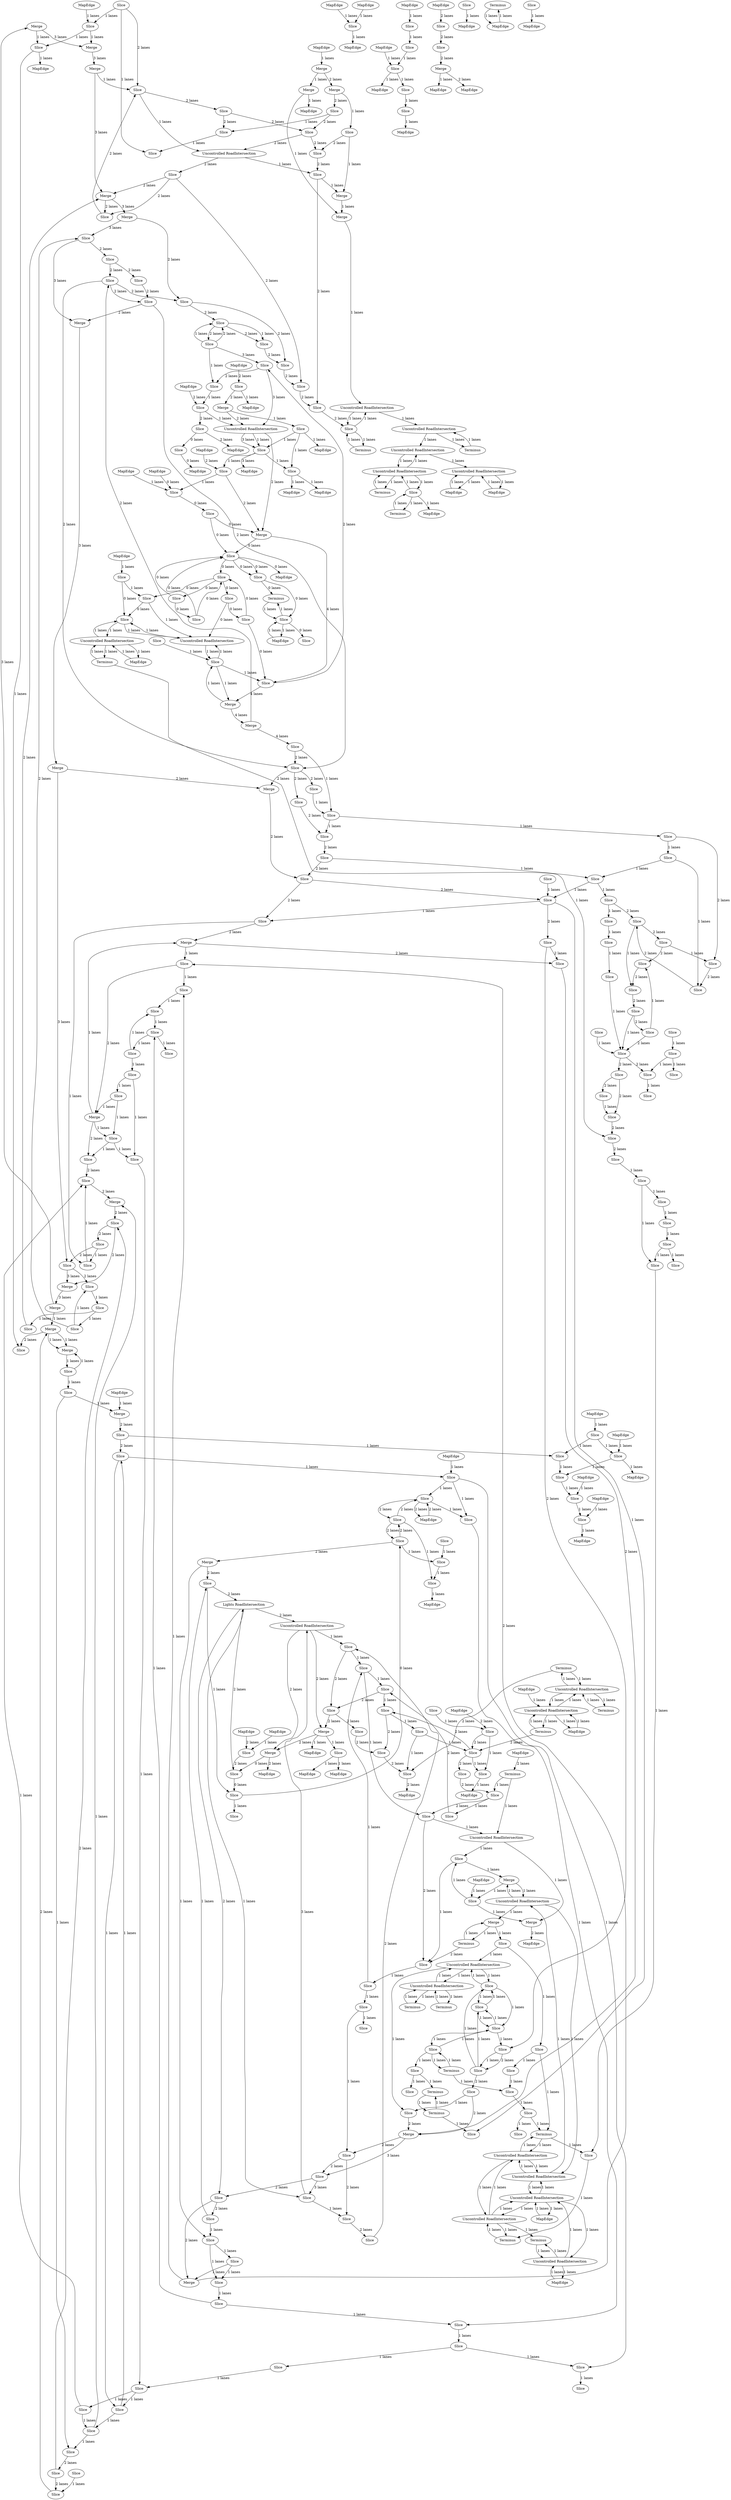 digraph {
    0 [ label = "Merge" ]
    1 [ label = "MapEdge" ]
    2 [ label = "Merge" ]
    3 [ label = "Lights RoadIntersection" ]
    4 [ label = "Merge" ]
    5 [ label = "Merge" ]
    6 [ label = "Merge" ]
    7 [ label = "Slice" ]
    8 [ label = "MapEdge" ]
    9 [ label = "Uncontrolled RoadIntersection" ]
    10 [ label = "Slice" ]
    11 [ label = "Terminus" ]
    12 [ label = "Uncontrolled RoadIntersection" ]
    13 [ label = "Merge" ]
    14 [ label = "MapEdge" ]
    15 [ label = "MapEdge" ]
    16 [ label = "MapEdge" ]
    17 [ label = "Terminus" ]
    18 [ label = "MapEdge" ]
    19 [ label = "Slice" ]
    20 [ label = "Slice" ]
    21 [ label = "MapEdge" ]
    22 [ label = "Merge" ]
    23 [ label = "Uncontrolled RoadIntersection" ]
    24 [ label = "MapEdge" ]
    25 [ label = "Merge" ]
    26 [ label = "Slice" ]
    27 [ label = "MapEdge" ]
    28 [ label = "Slice" ]
    29 [ label = "Merge" ]
    30 [ label = "Terminus" ]
    31 [ label = "Merge" ]
    32 [ label = "Slice" ]
    33 [ label = "Uncontrolled RoadIntersection" ]
    34 [ label = "Terminus" ]
    35 [ label = "Merge" ]
    36 [ label = "Merge" ]
    37 [ label = "Uncontrolled RoadIntersection" ]
    38 [ label = "Terminus" ]
    39 [ label = "Uncontrolled RoadIntersection" ]
    40 [ label = "Terminus" ]
    41 [ label = "Merge" ]
    42 [ label = "Slice" ]
    43 [ label = "Slice" ]
    44 [ label = "Merge" ]
    45 [ label = "Terminus" ]
    46 [ label = "MapEdge" ]
    47 [ label = "Uncontrolled RoadIntersection" ]
    48 [ label = "Merge" ]
    49 [ label = "Slice" ]
    50 [ label = "Slice" ]
    51 [ label = "Merge" ]
    52 [ label = "Slice" ]
    53 [ label = "Slice" ]
    54 [ label = "Merge" ]
    55 [ label = "Slice" ]
    56 [ label = "Merge" ]
    57 [ label = "Merge" ]
    58 [ label = "Slice" ]
    59 [ label = "MapEdge" ]
    60 [ label = "MapEdge" ]
    61 [ label = "MapEdge" ]
    62 [ label = "Slice" ]
    63 [ label = "Slice" ]
    64 [ label = "Slice" ]
    65 [ label = "Slice" ]
    66 [ label = "Merge" ]
    67 [ label = "Merge" ]
    68 [ label = "MapEdge" ]
    69 [ label = "Slice" ]
    70 [ label = "Slice" ]
    71 [ label = "Slice" ]
    72 [ label = "Slice" ]
    73 [ label = "Slice" ]
    74 [ label = "Uncontrolled RoadIntersection" ]
    75 [ label = "Uncontrolled RoadIntersection" ]
    76 [ label = "Uncontrolled RoadIntersection" ]
    77 [ label = "Terminus" ]
    78 [ label = "MapEdge" ]
    79 [ label = "Slice" ]
    80 [ label = "Slice" ]
    81 [ label = "MapEdge" ]
    82 [ label = "Terminus" ]
    83 [ label = "MapEdge" ]
    84 [ label = "Uncontrolled RoadIntersection" ]
    85 [ label = "Terminus" ]
    86 [ label = "Uncontrolled RoadIntersection" ]
    87 [ label = "MapEdge" ]
    88 [ label = "Merge" ]
    89 [ label = "MapEdge" ]
    90 [ label = "MapEdge" ]
    91 [ label = "Slice" ]
    92 [ label = "Slice" ]
    93 [ label = "Slice" ]
    94 [ label = "Uncontrolled RoadIntersection" ]
    95 [ label = "Slice" ]
    96 [ label = "MapEdge" ]
    97 [ label = "Slice" ]
    98 [ label = "Slice" ]
    99 [ label = "MapEdge" ]
    100 [ label = "Slice" ]
    101 [ label = "Slice" ]
    102 [ label = "Slice" ]
    103 [ label = "Slice" ]
    104 [ label = "Slice" ]
    105 [ label = "Slice" ]
    106 [ label = "Merge" ]
    107 [ label = "Merge" ]
    108 [ label = "Slice" ]
    109 [ label = "Slice" ]
    110 [ label = "Slice" ]
    111 [ label = "Slice" ]
    112 [ label = "Slice" ]
    113 [ label = "Slice" ]
    114 [ label = "Slice" ]
    115 [ label = "Slice" ]
    116 [ label = "Slice" ]
    117 [ label = "Slice" ]
    118 [ label = "MapEdge" ]
    119 [ label = "MapEdge" ]
    120 [ label = "Slice" ]
    121 [ label = "MapEdge" ]
    122 [ label = "Merge" ]
    123 [ label = "Merge" ]
    124 [ label = "Terminus" ]
    125 [ label = "Slice" ]
    126 [ label = "Slice" ]
    127 [ label = "MapEdge" ]
    128 [ label = "MapEdge" ]
    129 [ label = "Slice" ]
    130 [ label = "Slice" ]
    131 [ label = "Slice" ]
    132 [ label = "MapEdge" ]
    133 [ label = "MapEdge" ]
    134 [ label = "Slice" ]
    135 [ label = "Slice" ]
    136 [ label = "Slice" ]
    137 [ label = "Slice" ]
    138 [ label = "Uncontrolled RoadIntersection" ]
    139 [ label = "MapEdge" ]
    140 [ label = "Terminus" ]
    141 [ label = "MapEdge" ]
    142 [ label = "Slice" ]
    143 [ label = "Slice" ]
    144 [ label = "Slice" ]
    145 [ label = "MapEdge" ]
    146 [ label = "MapEdge" ]
    147 [ label = "Slice" ]
    148 [ label = "Slice" ]
    149 [ label = "Slice" ]
    150 [ label = "MapEdge" ]
    151 [ label = "Slice" ]
    152 [ label = "Terminus" ]
    153 [ label = "MapEdge" ]
    154 [ label = "Uncontrolled RoadIntersection" ]
    155 [ label = "Uncontrolled RoadIntersection" ]
    156 [ label = "Slice" ]
    157 [ label = "Slice" ]
    158 [ label = "Slice" ]
    159 [ label = "Slice" ]
    160 [ label = "Slice" ]
    161 [ label = "Slice" ]
    162 [ label = "Slice" ]
    163 [ label = "Slice" ]
    164 [ label = "Slice" ]
    165 [ label = "Slice" ]
    166 [ label = "Slice" ]
    167 [ label = "Slice" ]
    168 [ label = "Slice" ]
    169 [ label = "MapEdge" ]
    170 [ label = "Slice" ]
    171 [ label = "Merge" ]
    172 [ label = "Slice" ]
    173 [ label = "Slice" ]
    174 [ label = "Uncontrolled RoadIntersection" ]
    175 [ label = "Slice" ]
    176 [ label = "MapEdge" ]
    177 [ label = "MapEdge" ]
    178 [ label = "Slice" ]
    179 [ label = "Merge" ]
    180 [ label = "Merge" ]
    181 [ label = "Slice" ]
    182 [ label = "Slice" ]
    183 [ label = "Slice" ]
    184 [ label = "Slice" ]
    185 [ label = "Slice" ]
    186 [ label = "Slice" ]
    187 [ label = "Slice" ]
    188 [ label = "Slice" ]
    189 [ label = "Slice" ]
    190 [ label = "Slice" ]
    191 [ label = "Slice" ]
    192 [ label = "Merge" ]
    193 [ label = "Slice" ]
    194 [ label = "Slice" ]
    195 [ label = "Slice" ]
    196 [ label = "Slice" ]
    197 [ label = "Slice" ]
    198 [ label = "Slice" ]
    199 [ label = "Slice" ]
    200 [ label = "Slice" ]
    201 [ label = "Slice" ]
    202 [ label = "Slice" ]
    203 [ label = "Slice" ]
    204 [ label = "Slice" ]
    205 [ label = "Slice" ]
    206 [ label = "Slice" ]
    207 [ label = "Slice" ]
    208 [ label = "Slice" ]
    209 [ label = "MapEdge" ]
    210 [ label = "Slice" ]
    211 [ label = "MapEdge" ]
    212 [ label = "MapEdge" ]
    213 [ label = "Slice" ]
    214 [ label = "Slice" ]
    215 [ label = "Slice" ]
    216 [ label = "Slice" ]
    217 [ label = "Slice" ]
    218 [ label = "Slice" ]
    219 [ label = "Slice" ]
    220 [ label = "Slice" ]
    221 [ label = "Slice" ]
    222 [ label = "Slice" ]
    223 [ label = "Slice" ]
    224 [ label = "Slice" ]
    225 [ label = "Slice" ]
    226 [ label = "Slice" ]
    227 [ label = "Terminus" ]
    228 [ label = "Slice" ]
    229 [ label = "Slice" ]
    230 [ label = "Slice" ]
    231 [ label = "Slice" ]
    232 [ label = "Merge" ]
    233 [ label = "Slice" ]
    234 [ label = "Slice" ]
    235 [ label = "Slice" ]
    236 [ label = "MapEdge" ]
    237 [ label = "Slice" ]
    238 [ label = "Slice" ]
    239 [ label = "Slice" ]
    240 [ label = "Slice" ]
    241 [ label = "Slice" ]
    242 [ label = "Slice" ]
    243 [ label = "Terminus" ]
    244 [ label = "Slice" ]
    245 [ label = "Slice" ]
    246 [ label = "Uncontrolled RoadIntersection" ]
    247 [ label = "Slice" ]
    248 [ label = "Slice" ]
    249 [ label = "MapEdge" ]
    250 [ label = "MapEdge" ]
    251 [ label = "Slice" ]
    252 [ label = "Merge" ]
    253 [ label = "Slice" ]
    254 [ label = "Slice" ]
    255 [ label = "Slice" ]
    256 [ label = "MapEdge" ]
    257 [ label = "Slice" ]
    258 [ label = "MapEdge" ]
    259 [ label = "Slice" ]
    260 [ label = "Slice" ]
    261 [ label = "Slice" ]
    262 [ label = "Slice" ]
    263 [ label = "Slice" ]
    264 [ label = "Slice" ]
    265 [ label = "Slice" ]
    266 [ label = "Slice" ]
    267 [ label = "Slice" ]
    268 [ label = "Slice" ]
    269 [ label = "Slice" ]
    270 [ label = "Slice" ]
    271 [ label = "Slice" ]
    272 [ label = "Slice" ]
    273 [ label = "Slice" ]
    274 [ label = "Slice" ]
    275 [ label = "Slice" ]
    276 [ label = "Slice" ]
    277 [ label = "Slice" ]
    278 [ label = "Slice" ]
    279 [ label = "Slice" ]
    280 [ label = "Slice" ]
    281 [ label = "Slice" ]
    282 [ label = "Slice" ]
    283 [ label = "Slice" ]
    284 [ label = "Slice" ]
    285 [ label = "Slice" ]
    286 [ label = "Slice" ]
    287 [ label = "Slice" ]
    288 [ label = "Slice" ]
    289 [ label = "Slice" ]
    290 [ label = "MapEdge" ]
    291 [ label = "MapEdge" ]
    292 [ label = "Slice" ]
    293 [ label = "Slice" ]
    294 [ label = "Slice" ]
    295 [ label = "Slice" ]
    296 [ label = "Slice" ]
    297 [ label = "Slice" ]
    298 [ label = "Uncontrolled RoadIntersection" ]
    299 [ label = "Terminus" ]
    300 [ label = "Merge" ]
    301 [ label = "Slice" ]
    302 [ label = "MapEdge" ]
    303 [ label = "Slice" ]
    304 [ label = "Slice" ]
    305 [ label = "Merge" ]
    306 [ label = "Slice" ]
    307 [ label = "Slice" ]
    308 [ label = "Slice" ]
    309 [ label = "Slice" ]
    310 [ label = "MapEdge" ]
    311 [ label = "Slice" ]
    312 [ label = "MapEdge" ]
    313 [ label = "MapEdge" ]
    314 [ label = "MapEdge" ]
    315 [ label = "Slice" ]
    316 [ label = "MapEdge" ]
    317 [ label = "Slice" ]
    318 [ label = "MapEdge" ]
    319 [ label = "Slice" ]
    320 [ label = "Slice" ]
    321 [ label = "Slice" ]
    322 [ label = "MapEdge" ]
    323 [ label = "MapEdge" ]
    324 [ label = "Slice" ]
    325 [ label = "Slice" ]
    326 [ label = "Slice" ]
    327 [ label = "Slice" ]
    328 [ label = "Slice" ]
    329 [ label = "Slice" ]
    330 [ label = "Slice" ]
    331 [ label = "Slice" ]
    332 [ label = "Slice" ]
    333 [ label = "Slice" ]
    334 [ label = "Slice" ]
    335 [ label = "Terminus" ]
    336 [ label = "Slice" ]
    337 [ label = "MapEdge" ]
    338 [ label = "Slice" ]
    339 [ label = "Slice" ]
    340 [ label = "Slice" ]
    341 [ label = "Slice" ]
    342 [ label = "Slice" ]
    343 [ label = "Slice" ]
    344 [ label = "Slice" ]
    345 [ label = "MapEdge" ]
    346 [ label = "Uncontrolled RoadIntersection" ]
    347 [ label = "Terminus" ]
    348 [ label = "Slice" ]
    349 [ label = "Slice" ]
    350 [ label = "Terminus" ]
    351 [ label = "Uncontrolled RoadIntersection" ]
    352 [ label = "Terminus" ]
    353 [ label = "MapEdge" ]
    354 [ label = "Slice" ]
    355 [ label = "MapEdge" ]
    356 [ label = "MapEdge" ]
    357 [ label = "Slice" ]
    358 [ label = "Slice" ]
    0 -> 64 [ label = "1 lanes" ]
    64 -> 1 [ label = "1 lanes" ]
    2 -> 274 [ label = "2 lanes" ]
    3 -> 238 [ label = "2 lanes" ]
    238 -> 4 [ label = "2 lanes" ]
    5 -> 6 [ label = "2 lanes" ]
    7 -> 330 [ label = "1 lanes" ]
    330 -> 8 [ label = "1 lanes" ]
    9 -> 29 [ label = "1 lanes" ]
    29 -> 10 [ label = "1 lanes" ]
    11 -> 12 [ label = "1 lanes" ]
    13 -> 35 [ label = "1 lanes" ]
    35 -> 14 [ label = "1 lanes" ]
    15 -> 338 [ label = "1 lanes" ]
    338 -> 16 [ label = "1 lanes" ]
    17 -> 130 [ label = "1 lanes" ]
    130 -> 17 [ label = "1 lanes" ]
    130 -> 18 [ label = "1 lanes" ]
    18 -> 130 [ label = "1 lanes" ]
    19 -> 20 [ label = "1 lanes" ]
    20 -> 129 [ label = "1 lanes" ]
    129 -> 21 [ label = "1 lanes" ]
    22 -> 103 [ label = "1 lanes" ]
    103 -> 213 [ label = "1 lanes" ]
    213 -> 4 [ label = "1 lanes" ]
    23 -> 24 [ label = "1 lanes" ]
    24 -> 23 [ label = "1 lanes" ]
    25 -> 58 [ label = "1 lanes" ]
    58 -> 26 [ label = "1 lanes" ]
    25 -> 282 [ label = "2 lanes" ]
    282 -> 300 [ label = "2 lanes" ]
    27 -> 28 [ label = "1 lanes" ]
    29 -> 30 [ label = "1 lanes" ]
    30 -> 29 [ label = "1 lanes" ]
    4 -> 26 [ label = "1 lanes" ]
    31 -> 230 [ label = "1 lanes" ]
    230 -> 289 [ label = "1 lanes" ]
    289 -> 104 [ label = "1 lanes" ]
    104 -> 32 [ label = "1 lanes" ]
    33 -> 34 [ label = "1 lanes" ]
    34 -> 33 [ label = "1 lanes" ]
    35 -> 36 [ label = "1 lanes" ]
    37 -> 39 [ label = "1 lanes" ]
    39 -> 37 [ label = "1 lanes" ]
    39 -> 38 [ label = "1 lanes" ]
    38 -> 39 [ label = "1 lanes" ]
    39 -> 344 [ label = "1 lanes" ]
    344 -> 39 [ label = "1 lanes" ]
    344 -> 40 [ label = "1 lanes" ]
    40 -> 344 [ label = "1 lanes" ]
    41 -> 354 [ label = "2 lanes" ]
    354 -> 42 [ label = "2 lanes" ]
    43 -> 358 [ label = "1 lanes" ]
    358 -> 214 [ label = "1 lanes" ]
    44 -> 294 [ label = "1 lanes" ]
    294 -> 174 [ label = "1 lanes" ]
    174 -> 115 [ label = "1 lanes" ]
    115 -> 107 [ label = "1 lanes" ]
    107 -> 36 [ label = "1 lanes" ]
    36 -> 298 [ label = "1 lanes" ]
    298 -> 346 [ label = "1 lanes" ]
    346 -> 37 [ label = "1 lanes" ]
    37 -> 23 [ label = "1 lanes" ]
    45 -> 84 [ label = "1 lanes" ]
    84 -> 45 [ label = "1 lanes" ]
    84 -> 33 [ label = "1 lanes" ]
    33 -> 84 [ label = "1 lanes" ]
    33 -> 46 [ label = "1 lanes" ]
    46 -> 33 [ label = "1 lanes" ]
    47 -> 48 [ label = "2 lanes" ]
    49 -> 50 [ label = "0 lanes" ]
    51 -> 52 [ label = "0 lanes" ]
    53 -> 54 [ label = "2 lanes" ]
    55 -> 223 [ label = "2 lanes" ]
    223 -> 57 [ label = "2 lanes" ]
    57 -> 113 [ label = "2 lanes" ]
    113 -> 56 [ label = "2 lanes" ]
    255 -> 57 [ label = "1 lanes" ]
    26 -> 93 [ label = "1 lanes" ]
    93 -> 216 [ label = "1 lanes" ]
    4 -> 58 [ label = "2 lanes" ]
    58 -> 31 [ label = "2 lanes" ]
    54 -> 59 [ label = "1 lanes" ]
    60 -> 11 [ label = "2 lanes" ]
    61 -> 62 [ label = "1 lanes" ]
    63 -> 251 [ label = "1 lanes" ]
    251 -> 64 [ label = "1 lanes" ]
    64 -> 65 [ label = "1 lanes" ]
    66 -> 67 [ label = "4 lanes" ]
    68 -> 28 [ label = "2 lanes" ]
    28 -> 69 [ label = "2 lanes" ]
    70 -> 247 [ label = "1 lanes" ]
    247 -> 147 [ label = "1 lanes" ]
    147 -> 71 [ label = "1 lanes" ]
    72 -> 73 [ label = "0 lanes" ]
    74 -> 138 [ label = "1 lanes" ]
    138 -> 74 [ label = "1 lanes" ]
    138 -> 75 [ label = "1 lanes" ]
    75 -> 138 [ label = "1 lanes" ]
    76 -> 77 [ label = "1 lanes" ]
    77 -> 76 [ label = "1 lanes" ]
    78 -> 19 [ label = "1 lanes" ]
    79 -> 303 [ label = "1 lanes" ]
    303 -> 80 [ label = "1 lanes" ]
    81 -> 75 [ label = "1 lanes" ]
    75 -> 81 [ label = "1 lanes" ]
    75 -> 82 [ label = "1 lanes" ]
    82 -> 75 [ label = "1 lanes" ]
    62 -> 73 [ label = "0 lanes" ]
    52 -> 186 [ label = "0 lanes" ]
    186 -> 72 [ label = "0 lanes" ]
    73 -> 76 [ label = "1 lanes" ]
    76 -> 73 [ label = "1 lanes" ]
    76 -> 83 [ label = "1 lanes" ]
    83 -> 76 [ label = "1 lanes" ]
    84 -> 85 [ label = "1 lanes" ]
    85 -> 84 [ label = "1 lanes" ]
    73 -> 86 [ label = "1 lanes" ]
    86 -> 73 [ label = "1 lanes" ]
    51 -> 80 [ label = "4 lanes" ]
    80 -> 66 [ label = "4 lanes" ]
    50 -> 87 [ label = "0 lanes" ]
    88 -> 70 [ label = "1 lanes" ]
    70 -> 248 [ label = "1 lanes" ]
    248 -> 89 [ label = "1 lanes" ]
    90 -> 71 [ label = "0 lanes" ]
    71 -> 148 [ label = "0 lanes" ]
    148 -> 52 [ label = "0 lanes" ]
    91 -> 208 [ label = "2 lanes" ]
    92 -> 93 [ label = "1 lanes" ]
    300 -> 237 [ label = "3 lanes" ]
    237 -> 239 [ label = "3 lanes" ]
    239 -> 47 [ label = "3 lanes" ]
    94 -> 193 [ label = "1 lanes" ]
    193 -> 94 [ label = "1 lanes" ]
    193 -> 241 [ label = "1 lanes" ]
    241 -> 193 [ label = "1 lanes" ]
    241 -> 194 [ label = "1 lanes" ]
    194 -> 241 [ label = "1 lanes" ]
    95 -> 96 [ label = "1 lanes" ]
    97 -> 98 [ label = "1 lanes" ]
    99 -> 311 [ label = "2 lanes" ]
    311 -> 88 [ label = "2 lanes" ]
    88 -> 246 [ label = "2 lanes" ]
    246 -> 51 [ label = "2 lanes" ]
    339 -> 100 [ label = "1 lanes" ]
    101 -> 172 [ label = "1 lanes" ]
    172 -> 181 [ label = "1 lanes" ]
    181 -> 102 [ label = "1 lanes" ]
    101 -> 103 [ label = "1 lanes" ]
    100 -> 104 [ label = "1 lanes" ]
    104 -> 220 [ label = "1 lanes" ]
    220 -> 255 [ label = "1 lanes" ]
    255 -> 105 [ label = "1 lanes" ]
    106 -> 109 [ label = "1 lanes" ]
    109 -> 107 [ label = "1 lanes" ]
    108 -> 116 [ label = "1 lanes" ]
    116 -> 91 [ label = "1 lanes" ]
    91 -> 108 [ label = "1 lanes" ]
    109 -> 110 [ label = "2 lanes" ]
    175 -> 111 [ label = "2 lanes" ]
    112 -> 113 [ label = "2 lanes" ]
    113 -> 225 [ label = "2 lanes" ]
    225 -> 304 [ label = "2 lanes" ]
    304 -> 108 [ label = "2 lanes" ]
    114 -> 173 [ label = "2 lanes" ]
    173 -> 110 [ label = "2 lanes" ]
    110 -> 115 [ label = "2 lanes" ]
    115 -> 297 [ label = "2 lanes" ]
    116 -> 117 [ label = "1 lanes" ]
    118 -> 41 [ label = "1 lanes" ]
    120 -> 53 [ label = "2 lanes" ]
    54 -> 121 [ label = "2 lanes" ]
    122 -> 134 [ label = "1 lanes" ]
    134 -> 123 [ label = "1 lanes" ]
    122 -> 9 [ label = "1 lanes" ]
    9 -> 122 [ label = "1 lanes" ]
    9 -> 74 [ label = "1 lanes" ]
    74 -> 9 [ label = "1 lanes" ]
    74 -> 154 [ label = "1 lanes" ]
    154 -> 74 [ label = "1 lanes" ]
    154 -> 124 [ label = "1 lanes" ]
    124 -> 154 [ label = "1 lanes" ]
    125 -> 126 [ label = "1 lanes" ]
    126 -> 127 [ label = "1 lanes" ]
    128 -> 129 [ label = "1 lanes" ]
    129 -> 125 [ label = "1 lanes" ]
    130 -> 131 [ label = "0 lanes" ]
    132 -> 33 [ label = "1 lanes" ]
    133 -> 134 [ label = "1 lanes" ]
    134 -> 349 [ label = "1 lanes" ]
    349 -> 328 [ label = "1 lanes" ]
    328 -> 306 [ label = "1 lanes" ]
    306 -> 253 [ label = "1 lanes" ]
    253 -> 135 [ label = "1 lanes" ]
    136 -> 137 [ label = "1 lanes" ]
    30 -> 328 [ label = "2 lanes" ]
    45 -> 137 [ label = "2 lanes" ]
    49 -> 119 [ label = "2 lanes" ]
    72 -> 86 [ label = "1 lanes" ]
    138 -> 139 [ label = "1 lanes" ]
    139 -> 138 [ label = "1 lanes" ]
    138 -> 155 [ label = "1 lanes" ]
    155 -> 138 [ label = "1 lanes" ]
    155 -> 140 [ label = "1 lanes" ]
    140 -> 155 [ label = "1 lanes" ]
    214 -> 339 [ label = "1 lanes" ]
    141 -> 23 [ label = "1 lanes" ]
    23 -> 141 [ label = "1 lanes" ]
    63 -> 142 [ label = "1 lanes" ]
    143 -> 144 [ label = "1 lanes" ]
    52 -> 145 [ label = "0 lanes" ]
    146 -> 147 [ label = "2 lanes" ]
    147 -> 51 [ label = "2 lanes" ]
    148 -> 51 [ label = "0 lanes" ]
    149 -> 6 [ label = "2 lanes" ]
    274 -> 348 [ label = "2 lanes" ]
    348 -> 244 [ label = "2 lanes" ]
    244 -> 188 [ label = "3 lanes" ]
    188 -> 246 [ label = "3 lanes" ]
    246 -> 247 [ label = "3 lanes" ]
    247 -> 150 [ label = "3 lanes" ]
    152 -> 153 [ label = "1 lanes" ]
    153 -> 152 [ label = "1 lanes" ]
    155 -> 154 [ label = "1 lanes" ]
    154 -> 155 [ label = "1 lanes" ]
    155 -> 82 [ label = "1 lanes" ]
    156 -> 157 [ label = "1 lanes" ]
    158 -> 336 [ label = "2 lanes" ]
    336 -> 159 [ label = "2 lanes" ]
    265 -> 342 [ label = "2 lanes" ]
    342 -> 160 [ label = "2 lanes" ]
    161 -> 265 [ label = "1 lanes" ]
    162 -> 161 [ label = "1 lanes" ]
    163 -> 162 [ label = "1 lanes" ]
    164 -> 140 [ label = "1 lanes" ]
    165 -> 166 [ label = "1 lanes" ]
    167 -> 165 [ label = "1 lanes" ]
    168 -> 157 [ label = "1 lanes" ]
    157 -> 164 [ label = "1 lanes" ]
    124 -> 164 [ label = "1 lanes" ]
    10 -> 167 [ label = "1 lanes" ]
    167 -> 124 [ label = "1 lanes" ]
    169 -> 13 [ label = "1 lanes" ]
    62 -> 72 [ label = "1 lanes" ]
    170 -> 22 [ label = "2 lanes" ]
    47 -> 171 [ label = "2 lanes" ]
    22 -> 172 [ label = "2 lanes" ]
    172 -> 3 [ label = "2 lanes" ]
    13 -> 106 [ label = "2 lanes" ]
    106 -> 143 [ label = "2 lanes" ]
    143 -> 173 [ label = "2 lanes" ]
    173 -> 174 [ label = "2 lanes" ]
    174 -> 175 [ label = "2 lanes" ]
    175 -> 305 [ label = "2 lanes" ]
    123 -> 176 [ label = "2 lanes" ]
    47 -> 204 [ label = "1 lanes" ]
    204 -> 307 [ label = "1 lanes" ]
    307 -> 327 [ label = "1 lanes" ]
    327 -> 12 [ label = "1 lanes" ]
    177 -> 245 [ label = "2 lanes" ]
    245 -> 49 [ label = "2 lanes" ]
    178 -> 343 [ label = "1 lanes" ]
    343 -> 41 [ label = "1 lanes" ]
    179 -> 180 [ label = "1 lanes" ]
    69 -> 181 [ label = "0 lanes" ]
    181 -> 170 [ label = "0 lanes" ]
    69 -> 3 [ label = "2 lanes" ]
    182 -> 186 [ label = "0 lanes" ]
    186 -> 185 [ label = "0 lanes" ]
    185 -> 86 [ label = "0 lanes" ]
    182 -> 52 [ label = "0 lanes" ]
    52 -> 187 [ label = "0 lanes" ]
    187 -> 17 [ label = "0 lanes" ]
    183 -> 182 [ label = "0 lanes" ]
    184 -> 80 [ label = "0 lanes" ]
    185 -> 184 [ label = "0 lanes" ]
    184 -> 186 [ label = "0 lanes" ]
    186 -> 183 [ label = "0 lanes" ]
    183 -> 52 [ label = "0 lanes" ]
    52 -> 187 [ label = "0 lanes" ]
    187 -> 130 [ label = "0 lanes" ]
    80 -> 188 [ label = "2 lanes" ]
    188 -> 189 [ label = "2 lanes" ]
    6 -> 151 [ label = "2 lanes" ]
    151 -> 222 [ label = "2 lanes" ]
    222 -> 25 [ label = "2 lanes" ]
    190 -> 277 [ label = "1 lanes" ]
    277 -> 191 [ label = "1 lanes" ]
    190 -> 149 [ label = "2 lanes" ]
    67 -> 293 [ label = "2 lanes" ]
    293 -> 284 [ label = "2 lanes" ]
    284 -> 192 [ label = "2 lanes" ]
    67 -> 190 [ label = "4 lanes" ]
    193 -> 194 [ label = "1 lanes" ]
    194 -> 199 [ label = "1 lanes" ]
    199 -> 200 [ label = "1 lanes" ]
    200 -> 193 [ label = "1 lanes" ]
    195 -> 292 [ label = "1 lanes" ]
    292 -> 196 [ label = "1 lanes" ]
    11 -> 326 [ label = "1 lanes" ]
    326 -> 197 [ label = "1 lanes" ]
    197 -> 308 [ label = "2 lanes" ]
    308 -> 205 [ label = "2 lanes" ]
    205 -> 171 [ label = "2 lanes" ]
    198 -> 199 [ label = "2 lanes" ]
    199 -> 200 [ label = "2 lanes" ]
    200 -> 201 [ label = "2 lanes" ]
    201 -> 300 [ label = "2 lanes" ]
    300 -> 135 [ label = "2 lanes" ]
    201 -> 202 [ label = "1 lanes" ]
    203 -> 204 [ label = "2 lanes" ]
    204 -> 205 [ label = "2 lanes" ]
    205 -> 206 [ label = "2 lanes" ]
    207 -> 137 [ label = "2 lanes" ]
    135 -> 240 [ label = "2 lanes" ]
    240 -> 203 [ label = "2 lanes" ]
    43 -> 7 [ label = "2 lanes" ]
    7 -> 43 [ label = "2 lanes" ]
    7 -> 170 [ label = "2 lanes" ]
    170 -> 7 [ label = "2 lanes" ]
    2 -> 208 [ label = "3 lanes" ]
    208 -> 192 [ label = "3 lanes" ]
    171 -> 210 [ label = "1 lanes" ]
    210 -> 209 [ label = "1 lanes" ]
    210 -> 211 [ label = "1 lanes" ]
    137 -> 212 [ label = "2 lanes" ]
    213 -> 218 [ label = "1 lanes" ]
    218 -> 215 [ label = "1 lanes" ]
    215 -> 214 [ label = "1 lanes" ]
    215 -> 216 [ label = "1 lanes" ]
    216 -> 217 [ label = "1 lanes" ]
    103 -> 218 [ label = "1 lanes" ]
    220 -> 223 [ label = "1 lanes" ]
    105 -> 112 [ label = "2 lanes" ]
    112 -> 234 [ label = "2 lanes" ]
    234 -> 180 [ label = "2 lanes" ]
    180 -> 65 [ label = "2 lanes" ]
    221 -> 279 [ label = "1 lanes" ]
    279 -> 222 [ label = "1 lanes" ]
    222 -> 226 [ label = "1 lanes" ]
    226 -> 223 [ label = "1 lanes" ]
    224 -> 278 [ label = "1 lanes" ]
    278 -> 260 [ label = "1 lanes" ]
    260 -> 163 [ label = "1 lanes" ]
    225 -> 226 [ label = "1 lanes" ]
    31 -> 25 [ label = "1 lanes" ]
    227 -> 228 [ label = "1 lanes" ]
    229 -> 230 [ label = "1 lanes" ]
    230 -> 55 [ label = "1 lanes" ]
    357 -> 340 [ label = "1 lanes" ]
    340 -> 231 [ label = "1 lanes" ]
    180 -> 232 [ label = "1 lanes" ]
    180 -> 232 [ label = "1 lanes" ]
    233 -> 234 [ label = "1 lanes" ]
    235 -> 236 [ label = "1 lanes" ]
    135 -> 237 [ label = "2 lanes" ]
    237 -> 238 [ label = "2 lanes" ]
    238 -> 101 [ label = "2 lanes" ]
    178 -> 232 [ label = "1 lanes" ]
    232 -> 178 [ label = "1 lanes" ]
    3 -> 239 [ label = "1 lanes" ]
    239 -> 240 [ label = "1 lanes" ]
    200 -> 241 [ label = "1 lanes" ]
    243 -> 166 [ label = "1 lanes" ]
    166 -> 259 [ label = "1 lanes" ]
    259 -> 242 [ label = "1 lanes" ]
    194 -> 332 [ label = "1 lanes" ]
    332 -> 194 [ label = "1 lanes" ]
    332 -> 243 [ label = "1 lanes" ]
    243 -> 332 [ label = "1 lanes" ]
    244 -> 189 [ label = "1 lanes" ]
    189 -> 245 [ label = "1 lanes" ]
    245 -> 246 [ label = "1 lanes" ]
    246 -> 247 [ label = "1 lanes" ]
    247 -> 248 [ label = "1 lanes" ]
    248 -> 249 [ label = "1 lanes" ]
    250 -> 251 [ label = "1 lanes" ]
    251 -> 252 [ label = "1 lanes" ]
    253 -> 254 [ label = "1 lanes" ]
    42 -> 357 [ label = "1 lanes" ]
    357 -> 43 [ label = "1 lanes" ]
    32 -> 255 [ label = "1 lanes" ]
    42 -> 32 [ label = "1 lanes" ]
    32 -> 42 [ label = "1 lanes" ]
    256 -> 257 [ label = "1 lanes" ]
    171 -> 258 [ label = "1 lanes" ]
    171 -> 48 [ label = "2 lanes" ]
    335 -> 227 [ label = "1 lanes" ]
    227 -> 335 [ label = "1 lanes" ]
    259 -> 124 [ label = "1 lanes" ]
    260 -> 271 [ label = "2 lanes" ]
    271 -> 269 [ label = "2 lanes" ]
    269 -> 268 [ label = "2 lanes" ]
    268 -> 272 [ label = "2 lanes" ]
    272 -> 264 [ label = "2 lanes" ]
    264 -> 267 [ label = "2 lanes" ]
    267 -> 265 [ label = "2 lanes" ]
    261 -> 265 [ label = "1 lanes" ]
    262 -> 263 [ label = "1 lanes" ]
    264 -> 265 [ label = "1 lanes" ]
    265 -> 266 [ label = "2 lanes" ]
    267 -> 268 [ label = "1 lanes" ]
    269 -> 270 [ label = "1 lanes" ]
    271 -> 272 [ label = "1 lanes" ]
    273 -> 270 [ label = "2 lanes" ]
    270 -> 263 [ label = "2 lanes" ]
    263 -> 271 [ label = "2 lanes" ]
    293 -> 274 [ label = "2 lanes" ]
    274 -> 275 [ label = "2 lanes" ]
    293 -> 149 [ label = "2 lanes" ]
    149 -> 276 [ label = "2 lanes" ]
    276 -> 277 [ label = "1 lanes" ]
    277 -> 273 [ label = "1 lanes" ]
    273 -> 262 [ label = "1 lanes" ]
    262 -> 278 [ label = "1 lanes" ]
    278 -> 279 [ label = "1 lanes" ]
    279 -> 228 [ label = "1 lanes" ]
    280 -> 293 [ label = "2 lanes" ]
    281 -> 191 [ label = "2 lanes" ]
    191 -> 224 [ label = "2 lanes" ]
    224 -> 151 [ label = "2 lanes" ]
    151 -> 279 [ label = "2 lanes" ]
    279 -> 198 [ label = "2 lanes" ]
    198 -> 282 [ label = "2 lanes" ]
    283 -> 284 [ label = "2 lanes" ]
    284 -> 149 [ label = "2 lanes" ]
    149 -> 281 [ label = "2 lanes" ]
    208 -> 280 [ label = "2 lanes" ]
    280 -> 283 [ label = "2 lanes" ]
    285 -> 287 [ label = "1 lanes" ]
    287 -> 266 [ label = "1 lanes" ]
    266 -> 286 [ label = "1 lanes" ]
    287 -> 288 [ label = "1 lanes" ]
    219 -> 289 [ label = "1 lanes" ]
    206 -> 207 [ label = "2 lanes" ]
    229 -> 31 [ label = "1 lanes" ]
    3 -> 47 [ label = "2 lanes" ]
    48 -> 290 [ label = "2 lanes" ]
    48 -> 69 [ label = "0 lanes" ]
    291 -> 292 [ label = "2 lanes" ]
    292 -> 324 [ label = "2 lanes" ]
    324 -> 309 [ label = "2 lanes" ]
    309 -> 207 [ label = "2 lanes" ]
    117 -> 305 [ label = "2 lanes" ]
    305 -> 111 [ label = "2 lanes" ]
    111 -> 294 [ label = "2 lanes" ]
    295 -> 275 [ label = "2 lanes" ]
    175 -> 296 [ label = "2 lanes" ]
    63 -> 294 [ label = "2 lanes" ]
    294 -> 114 [ label = "2 lanes" ]
    114 -> 144 [ label = "2 lanes" ]
    144 -> 142 [ label = "1 lanes" ]
    298 -> 301 [ label = "1 lanes" ]
    301 -> 298 [ label = "1 lanes" ]
    301 -> 299 [ label = "1 lanes" ]
    299 -> 301 [ label = "1 lanes" ]
    202 -> 300 [ label = "2 lanes" ]
    10 -> 94 [ label = "1 lanes" ]
    94 -> 202 [ label = "1 lanes" ]
    275 -> 296 [ label = "2 lanes" ]
    296 -> 297 [ label = "2 lanes" ]
    297 -> 301 [ label = "2 lanes" ]
    302 -> 120 [ label = "2 lanes" ]
    31 -> 55 [ label = "2 lanes" ]
    86 -> 303 [ label = "1 lanes" ]
    303 -> 86 [ label = "1 lanes" ]
    303 -> 66 [ label = "1 lanes" ]
    66 -> 303 [ label = "1 lanes" ]
    5 -> 304 [ label = "3 lanes" ]
    304 -> 56 [ label = "3 lanes" ]
    192 -> 5 [ label = "3 lanes" ]
    252 -> 44 [ label = "3 lanes" ]
    44 -> 305 [ label = "3 lanes" ]
    0 -> 252 [ label = "3 lanes" ]
    56 -> 179 [ label = "3 lanes" ]
    179 -> 0 [ label = "3 lanes" ]
    306 -> 307 [ label = "1 lanes" ]
    307 -> 308 [ label = "1 lanes" ]
    308 -> 309 [ label = "1 lanes" ]
    309 -> 136 [ label = "1 lanes" ]
    136 -> 324 [ label = "1 lanes" ]
    324 -> 196 [ label = "1 lanes" ]
    196 -> 310 [ label = "1 lanes" ]
    219 -> 229 [ label = "1 lanes" ]
    92 -> 219 [ label = "1 lanes" ]
    216 -> 92 [ label = "1 lanes" ]
    305 -> 2 [ label = "3 lanes" ]
    311 -> 312 [ label = "1 lanes" ]
    70 -> 313 [ label = "1 lanes" ]
    314 -> 320 [ label = "1 lanes" ]
    320 -> 315 [ label = "1 lanes" ]
    316 -> 321 [ label = "1 lanes" ]
    321 -> 317 [ label = "1 lanes" ]
    318 -> 319 [ label = "1 lanes" ]
    320 -> 321 [ label = "1 lanes" ]
    321 -> 322 [ label = "1 lanes" ]
    323 -> 71 [ label = "1 lanes" ]
    34 -> 324 [ label = "2 lanes" ]
    324 -> 325 [ label = "2 lanes" ]
    325 -> 326 [ label = "2 lanes" ]
    326 -> 327 [ label = "2 lanes" ]
    327 -> 328 [ label = "2 lanes" ]
    329 -> 331 [ label = "1 lanes" ]
    331 -> 330 [ label = "1 lanes" ]
    170 -> 331 [ label = "1 lanes" ]
    332 -> 334 [ label = "1 lanes" ]
    334 -> 333 [ label = "1 lanes" ]
    334 -> 335 [ label = "1 lanes" ]
    77 -> 336 [ label = "1 lanes" ]
    337 -> 338 [ label = "1 lanes" ]
    339 -> 340 [ label = "1 lanes" ]
    98 -> 156 [ label = "1 lanes" ]
    156 -> 341 [ label = "1 lanes" ]
    342 -> 158 [ label = "2 lanes" ]
    160 -> 158 [ label = "1 lanes" ]
    159 -> 168 [ label = "1 lanes" ]
    168 -> 97 [ label = "1 lanes" ]
    343 -> 105 [ label = "1 lanes" ]
    244 -> 348 [ label = "2 lanes" ]
    348 -> 295 [ label = "2 lanes" ]
    244 -> 348 [ label = "1 lanes" ]
    348 -> 295 [ label = "1 lanes" ]
    344 -> 345 [ label = "1 lanes" ]
    346 -> 347 [ label = "1 lanes" ]
    347 -> 346 [ label = "1 lanes" ]
    12 -> 349 [ label = "1 lanes" ]
    349 -> 122 [ label = "1 lanes" ]
    12 -> 123 [ label = "1 lanes" ]
    94 -> 351 [ label = "1 lanes" ]
    351 -> 94 [ label = "1 lanes" ]
    351 -> 350 [ label = "1 lanes" ]
    350 -> 351 [ label = "1 lanes" ]
    351 -> 352 [ label = "1 lanes" ]
    352 -> 351 [ label = "1 lanes" ]
    353 -> 43 [ label = "2 lanes" ]
    43 -> 353 [ label = "2 lanes" ]
    354 -> 315 [ label = "1 lanes" ]
    315 -> 317 [ label = "1 lanes" ]
    317 -> 319 [ label = "1 lanes" ]
    319 -> 257 [ label = "1 lanes" ]
    257 -> 355 [ label = "1 lanes" ]
    356 -> 357 [ label = "1 lanes" ]
    357 -> 358 [ label = "1 lanes" ]
}
